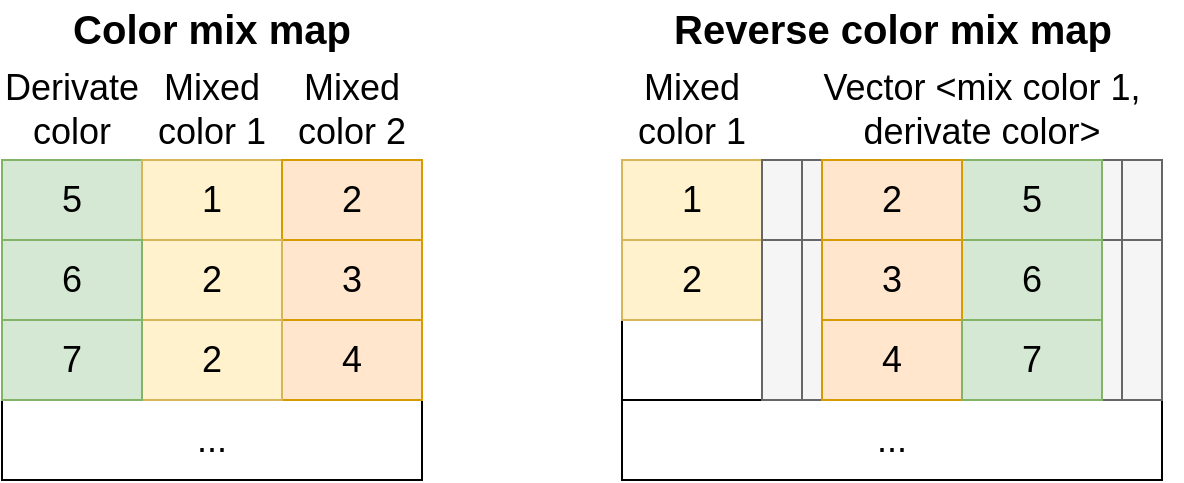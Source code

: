 <mxfile version="20.6.2" type="device"><diagram id="BPODXQtw5rQZCc_OvwGS" name="Page-1"><mxGraphModel dx="1024" dy="652" grid="1" gridSize="10" guides="1" tooltips="1" connect="1" arrows="1" fold="1" page="1" pageScale="1" pageWidth="850" pageHeight="1100" math="0" shadow="0"><root><mxCell id="0"/><mxCell id="1" parent="0"/><mxCell id="pjH26CNfc0G3s8_s7k4F-1" value="" style="rounded=0;whiteSpace=wrap;html=1;" parent="1" vertex="1"><mxGeometry x="80" y="120" width="210" height="160" as="geometry"/></mxCell><mxCell id="pjH26CNfc0G3s8_s7k4F-2" value="5" style="rounded=0;whiteSpace=wrap;html=1;fontSize=18;fillColor=#d5e8d4;strokeColor=#82b366;" parent="1" vertex="1"><mxGeometry x="80" y="120" width="70" height="40" as="geometry"/></mxCell><mxCell id="pjH26CNfc0G3s8_s7k4F-3" value="1" style="rounded=0;whiteSpace=wrap;html=1;fontSize=18;fillColor=#fff2cc;strokeColor=#d6b656;" parent="1" vertex="1"><mxGeometry x="150" y="120" width="70" height="40" as="geometry"/></mxCell><mxCell id="pjH26CNfc0G3s8_s7k4F-4" value="2" style="rounded=0;whiteSpace=wrap;html=1;fontSize=18;fillColor=#ffe6cc;strokeColor=#d79b00;" parent="1" vertex="1"><mxGeometry x="220" y="120" width="70" height="40" as="geometry"/></mxCell><mxCell id="pjH26CNfc0G3s8_s7k4F-5" value="3" style="rounded=0;whiteSpace=wrap;html=1;fontSize=18;fillColor=#ffe6cc;strokeColor=#d79b00;" parent="1" vertex="1"><mxGeometry x="220" y="160" width="70" height="40" as="geometry"/></mxCell><mxCell id="pjH26CNfc0G3s8_s7k4F-6" value="2" style="rounded=0;whiteSpace=wrap;html=1;fontSize=18;fillColor=#fff2cc;strokeColor=#d6b656;" parent="1" vertex="1"><mxGeometry x="150" y="160" width="70" height="40" as="geometry"/></mxCell><mxCell id="pjH26CNfc0G3s8_s7k4F-7" value="6" style="rounded=0;whiteSpace=wrap;html=1;fontSize=18;fillColor=#d5e8d4;strokeColor=#82b366;" parent="1" vertex="1"><mxGeometry x="80" y="160" width="70" height="40" as="geometry"/></mxCell><mxCell id="pjH26CNfc0G3s8_s7k4F-8" value="..." style="rounded=0;whiteSpace=wrap;html=1;fontSize=18;" parent="1" vertex="1"><mxGeometry x="80" y="240" width="210" height="40" as="geometry"/></mxCell><mxCell id="pjH26CNfc0G3s8_s7k4F-9" value="Derivate&lt;br&gt;color" style="text;html=1;strokeColor=none;fillColor=none;align=center;verticalAlign=middle;whiteSpace=wrap;rounded=0;fontSize=18;" parent="1" vertex="1"><mxGeometry x="85" y="80" width="60" height="30" as="geometry"/></mxCell><mxCell id="pjH26CNfc0G3s8_s7k4F-11" value="Mixed&lt;br&gt;color 1" style="text;html=1;strokeColor=none;fillColor=none;align=center;verticalAlign=middle;whiteSpace=wrap;rounded=0;fontSize=18;" parent="1" vertex="1"><mxGeometry x="155" y="80" width="60" height="30" as="geometry"/></mxCell><mxCell id="pjH26CNfc0G3s8_s7k4F-12" value="Mixed&lt;br&gt;color 2" style="text;html=1;strokeColor=none;fillColor=none;align=center;verticalAlign=middle;whiteSpace=wrap;rounded=0;fontSize=18;" parent="1" vertex="1"><mxGeometry x="225" y="80" width="60" height="30" as="geometry"/></mxCell><mxCell id="pjH26CNfc0G3s8_s7k4F-14" value="&lt;b&gt;&lt;font style=&quot;font-size: 20px;&quot;&gt;Color mix map&lt;/font&gt;&lt;/b&gt;" style="text;html=1;strokeColor=none;fillColor=none;align=center;verticalAlign=middle;whiteSpace=wrap;rounded=0;fontSize=18;" parent="1" vertex="1"><mxGeometry x="80" y="40" width="210" height="30" as="geometry"/></mxCell><mxCell id="pjH26CNfc0G3s8_s7k4F-15" value="" style="rounded=0;whiteSpace=wrap;html=1;" parent="1" vertex="1"><mxGeometry x="390" y="120" width="270" height="160" as="geometry"/></mxCell><mxCell id="pjH26CNfc0G3s8_s7k4F-16" value="1" style="rounded=0;whiteSpace=wrap;html=1;fontSize=18;fillColor=#fff2cc;strokeColor=#d6b656;" parent="1" vertex="1"><mxGeometry x="390" y="120" width="70" height="40" as="geometry"/></mxCell><mxCell id="pjH26CNfc0G3s8_s7k4F-22" value="..." style="rounded=0;whiteSpace=wrap;html=1;fontSize=18;" parent="1" vertex="1"><mxGeometry x="390" y="240" width="270" height="40" as="geometry"/></mxCell><mxCell id="pjH26CNfc0G3s8_s7k4F-24" value="Mixed&lt;br&gt;color 1" style="text;html=1;strokeColor=none;fillColor=none;align=center;verticalAlign=middle;whiteSpace=wrap;rounded=0;fontSize=18;" parent="1" vertex="1"><mxGeometry x="395" y="80" width="60" height="30" as="geometry"/></mxCell><mxCell id="pjH26CNfc0G3s8_s7k4F-26" value="&lt;b&gt;&lt;font style=&quot;font-size: 20px;&quot;&gt;Reverse color mix map&lt;/font&gt;&lt;/b&gt;" style="text;html=1;strokeColor=none;fillColor=none;align=center;verticalAlign=middle;whiteSpace=wrap;rounded=0;fontSize=18;" parent="1" vertex="1"><mxGeometry x="412.5" y="40" width="225" height="30" as="geometry"/></mxCell><mxCell id="pjH26CNfc0G3s8_s7k4F-27" value="2" style="rounded=0;whiteSpace=wrap;html=1;fontSize=18;fillColor=#fff2cc;strokeColor=#d6b656;" parent="1" vertex="1"><mxGeometry x="390" y="160" width="70" height="40" as="geometry"/></mxCell><mxCell id="pjH26CNfc0G3s8_s7k4F-32" value="4" style="rounded=0;whiteSpace=wrap;html=1;fontSize=18;fillColor=#ffe6cc;strokeColor=#d79b00;" parent="1" vertex="1"><mxGeometry x="220" y="200" width="70" height="40" as="geometry"/></mxCell><mxCell id="pjH26CNfc0G3s8_s7k4F-33" value="2" style="rounded=0;whiteSpace=wrap;html=1;fontSize=18;fillColor=#fff2cc;strokeColor=#d6b656;" parent="1" vertex="1"><mxGeometry x="150" y="200" width="70" height="40" as="geometry"/></mxCell><mxCell id="pjH26CNfc0G3s8_s7k4F-34" value="7" style="rounded=0;whiteSpace=wrap;html=1;fontSize=18;fillColor=#d5e8d4;strokeColor=#82b366;" parent="1" vertex="1"><mxGeometry x="80" y="200" width="70" height="40" as="geometry"/></mxCell><mxCell id="pjH26CNfc0G3s8_s7k4F-36" value="" style="shape=process;whiteSpace=wrap;html=1;backgroundOutline=1;fontSize=20;fillColor=#f5f5f5;fontColor=#333333;strokeColor=#666666;" parent="1" vertex="1"><mxGeometry x="460" y="120" width="200" height="40" as="geometry"/></mxCell><mxCell id="pjH26CNfc0G3s8_s7k4F-30" value="5" style="rounded=0;whiteSpace=wrap;html=1;fontSize=18;fillColor=#d5e8d4;strokeColor=#82b366;" parent="1" vertex="1"><mxGeometry x="560" y="120" width="70" height="40" as="geometry"/></mxCell><mxCell id="pjH26CNfc0G3s8_s7k4F-38" value="" style="shape=process;whiteSpace=wrap;html=1;backgroundOutline=1;fontSize=20;fillColor=#f5f5f5;fontColor=#333333;strokeColor=#666666;" parent="1" vertex="1"><mxGeometry x="460" y="160" width="200" height="80" as="geometry"/></mxCell><mxCell id="pjH26CNfc0G3s8_s7k4F-31" value="6" style="rounded=0;whiteSpace=wrap;html=1;fontSize=18;fillColor=#d5e8d4;strokeColor=#82b366;" parent="1" vertex="1"><mxGeometry x="560" y="160" width="70" height="40" as="geometry"/></mxCell><mxCell id="pjH26CNfc0G3s8_s7k4F-23" value="Vector &amp;lt;mix color 1, derivate color&amp;gt;" style="text;html=1;strokeColor=none;fillColor=none;align=center;verticalAlign=middle;whiteSpace=wrap;rounded=0;fontSize=18;" parent="1" vertex="1"><mxGeometry x="470" y="80" width="200" height="30" as="geometry"/></mxCell><mxCell id="pjH26CNfc0G3s8_s7k4F-21" value="2" style="rounded=0;whiteSpace=wrap;html=1;fontSize=18;fillColor=#ffe6cc;strokeColor=#d79b00;" parent="1" vertex="1"><mxGeometry x="490" y="120" width="70" height="40" as="geometry"/></mxCell><mxCell id="pjH26CNfc0G3s8_s7k4F-29" value="3" style="rounded=0;whiteSpace=wrap;html=1;fontSize=18;fillColor=#ffe6cc;strokeColor=#d79b00;" parent="1" vertex="1"><mxGeometry x="490" y="160" width="70" height="40" as="geometry"/></mxCell><mxCell id="pjH26CNfc0G3s8_s7k4F-39" value="4" style="rounded=0;whiteSpace=wrap;html=1;fontSize=18;fillColor=#ffe6cc;strokeColor=#d79b00;" parent="1" vertex="1"><mxGeometry x="490" y="200" width="70" height="40" as="geometry"/></mxCell><mxCell id="pjH26CNfc0G3s8_s7k4F-40" value="7" style="rounded=0;whiteSpace=wrap;html=1;fontSize=18;fillColor=#d5e8d4;strokeColor=#82b366;" parent="1" vertex="1"><mxGeometry x="560" y="200" width="70" height="40" as="geometry"/></mxCell></root></mxGraphModel></diagram></mxfile>